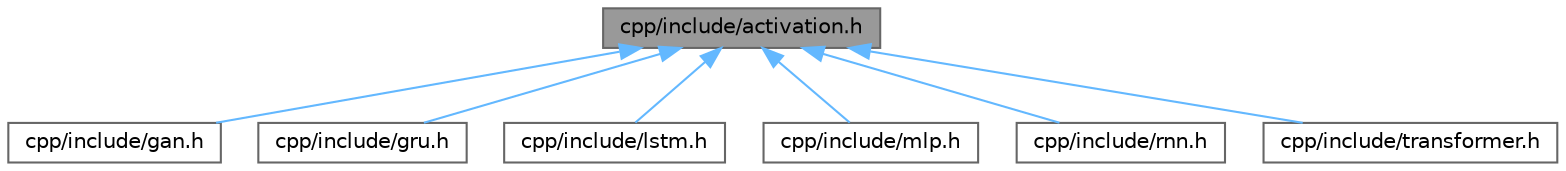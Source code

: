 digraph "cpp/include/activation.h"
{
 // LATEX_PDF_SIZE
  bgcolor="transparent";
  edge [fontname=Helvetica,fontsize=10,labelfontname=Helvetica,labelfontsize=10];
  node [fontname=Helvetica,fontsize=10,shape=box,height=0.2,width=0.4];
  Node1 [id="Node000001",label="cpp/include/activation.h",height=0.2,width=0.4,color="gray40", fillcolor="grey60", style="filled", fontcolor="black",tooltip=" "];
  Node1 -> Node2 [id="edge1_Node000001_Node000002",dir="back",color="steelblue1",style="solid",tooltip=" "];
  Node2 [id="Node000002",label="cpp/include/gan.h",height=0.2,width=0.4,color="grey40", fillcolor="white", style="filled",URL="$gan_8h.html",tooltip=" "];
  Node1 -> Node3 [id="edge2_Node000001_Node000003",dir="back",color="steelblue1",style="solid",tooltip=" "];
  Node3 [id="Node000003",label="cpp/include/gru.h",height=0.2,width=0.4,color="grey40", fillcolor="white", style="filled",URL="$gru_8h.html",tooltip=" "];
  Node1 -> Node4 [id="edge3_Node000001_Node000004",dir="back",color="steelblue1",style="solid",tooltip=" "];
  Node4 [id="Node000004",label="cpp/include/lstm.h",height=0.2,width=0.4,color="grey40", fillcolor="white", style="filled",URL="$lstm_8h.html",tooltip=" "];
  Node1 -> Node5 [id="edge4_Node000001_Node000005",dir="back",color="steelblue1",style="solid",tooltip=" "];
  Node5 [id="Node000005",label="cpp/include/mlp.h",height=0.2,width=0.4,color="grey40", fillcolor="white", style="filled",URL="$mlp_8h.html",tooltip=" "];
  Node1 -> Node6 [id="edge5_Node000001_Node000006",dir="back",color="steelblue1",style="solid",tooltip=" "];
  Node6 [id="Node000006",label="cpp/include/rnn.h",height=0.2,width=0.4,color="grey40", fillcolor="white", style="filled",URL="$rnn_8h.html",tooltip=" "];
  Node1 -> Node7 [id="edge6_Node000001_Node000007",dir="back",color="steelblue1",style="solid",tooltip=" "];
  Node7 [id="Node000007",label="cpp/include/transformer.h",height=0.2,width=0.4,color="grey40", fillcolor="white", style="filled",URL="$transformer_8h.html",tooltip=" "];
}

